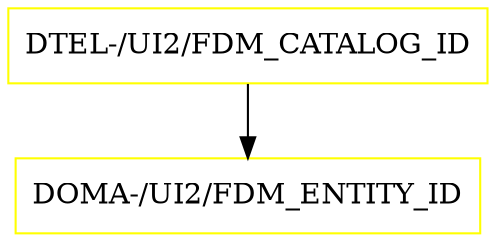 digraph G {
  "DTEL-/UI2/FDM_CATALOG_ID" [shape=box,color=yellow];
  "DOMA-/UI2/FDM_ENTITY_ID" [shape=box,color=yellow,URL="./DOMA_%23UI2%23FDM_ENTITY_ID.html"];
  "DTEL-/UI2/FDM_CATALOG_ID" -> "DOMA-/UI2/FDM_ENTITY_ID";
}
